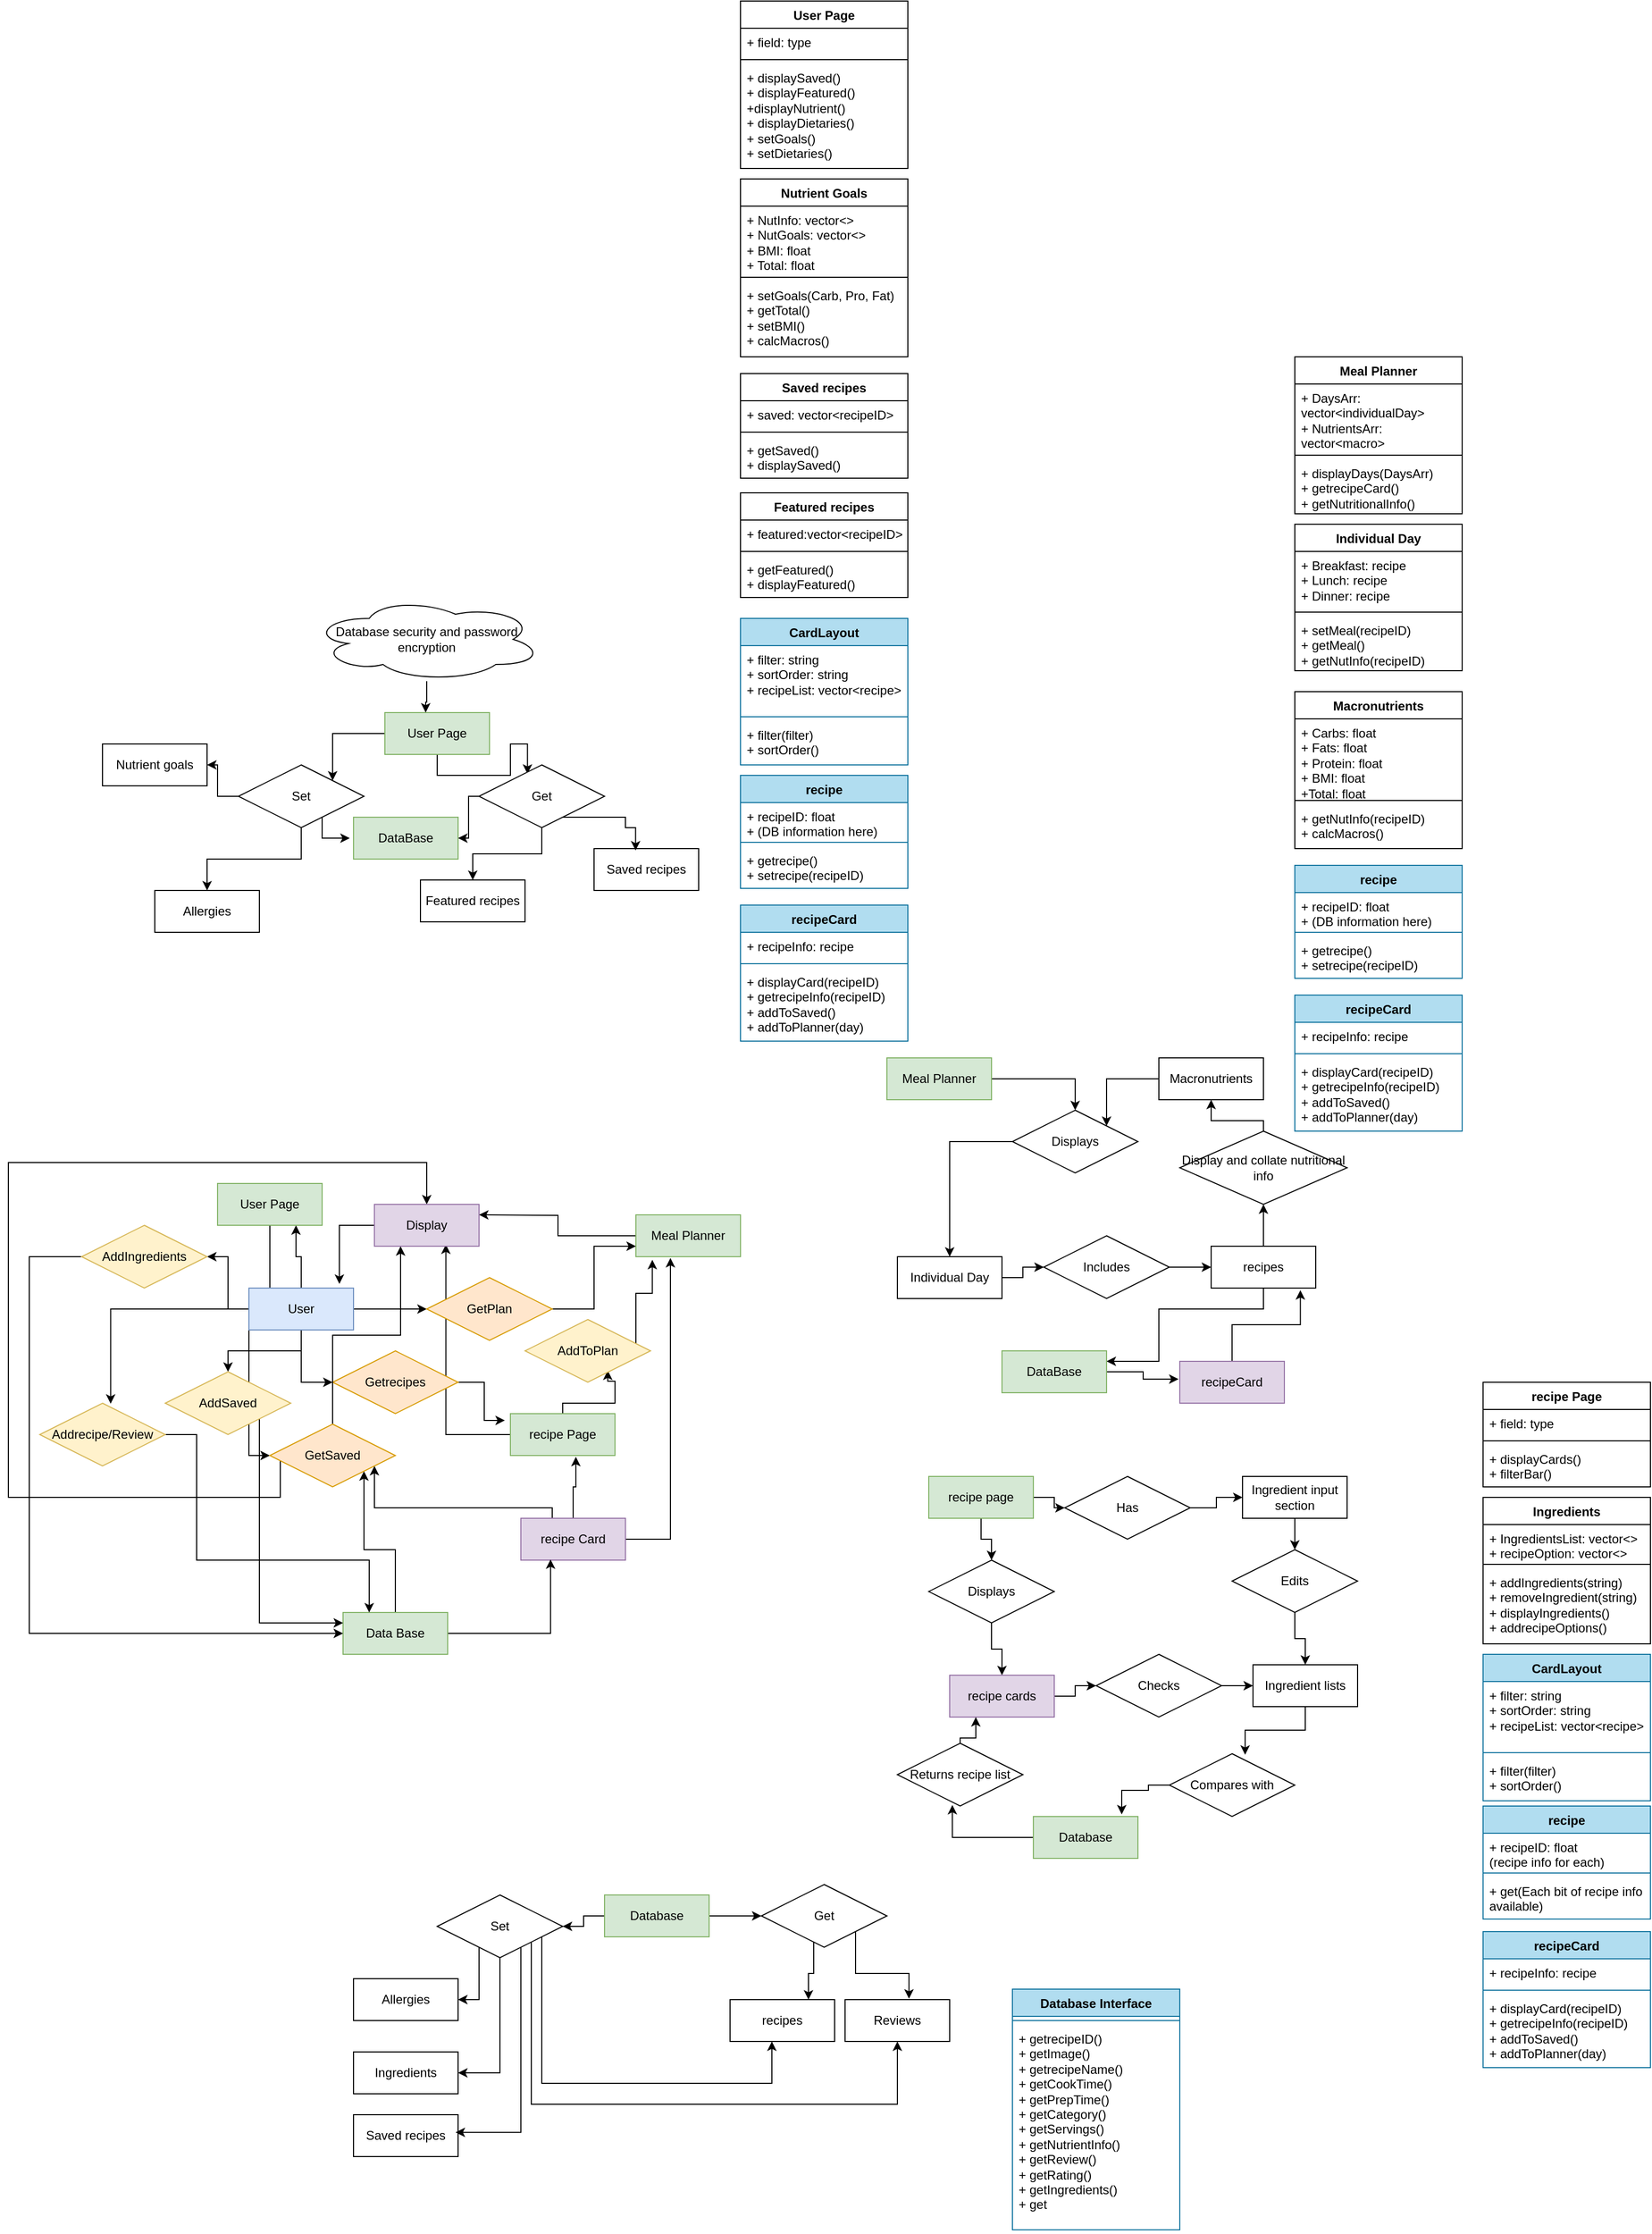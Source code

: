 <mxfile version="21.6.6" type="github">
  <diagram name="Page-1" id="8DjxlQJkDvcbKVszBEji">
    <mxGraphModel dx="2295" dy="2157" grid="1" gridSize="10" guides="1" tooltips="1" connect="1" arrows="1" fold="1" page="1" pageScale="1" pageWidth="827" pageHeight="1169" math="0" shadow="0">
      <root>
        <mxCell id="0" />
        <mxCell id="1" parent="0" />
        <mxCell id="qMRqwA9cGpBUXnVYAvmb-13" style="edgeStyle=orthogonalEdgeStyle;rounded=0;orthogonalLoop=1;jettySize=auto;html=1;entryX=0;entryY=0.5;entryDx=0;entryDy=0;" parent="1" source="qMRqwA9cGpBUXnVYAvmb-1" target="qMRqwA9cGpBUXnVYAvmb-11" edge="1">
          <mxGeometry relative="1" as="geometry" />
        </mxCell>
        <mxCell id="qMRqwA9cGpBUXnVYAvmb-19" style="edgeStyle=orthogonalEdgeStyle;rounded=0;orthogonalLoop=1;jettySize=auto;html=1;entryX=0;entryY=0.5;entryDx=0;entryDy=0;" parent="1" source="qMRqwA9cGpBUXnVYAvmb-1" target="qMRqwA9cGpBUXnVYAvmb-18" edge="1">
          <mxGeometry relative="1" as="geometry" />
        </mxCell>
        <mxCell id="qMRqwA9cGpBUXnVYAvmb-24" style="edgeStyle=orthogonalEdgeStyle;rounded=0;orthogonalLoop=1;jettySize=auto;html=1;entryX=0;entryY=0.5;entryDx=0;entryDy=0;" parent="1" source="qMRqwA9cGpBUXnVYAvmb-101" target="qMRqwA9cGpBUXnVYAvmb-23" edge="1">
          <mxGeometry relative="1" as="geometry" />
        </mxCell>
        <mxCell id="qMRqwA9cGpBUXnVYAvmb-37" style="edgeStyle=orthogonalEdgeStyle;rounded=0;orthogonalLoop=1;jettySize=auto;html=1;entryX=0.565;entryY=0.009;entryDx=0;entryDy=0;entryPerimeter=0;" parent="1" source="qMRqwA9cGpBUXnVYAvmb-1" target="qMRqwA9cGpBUXnVYAvmb-36" edge="1">
          <mxGeometry relative="1" as="geometry" />
        </mxCell>
        <mxCell id="qMRqwA9cGpBUXnVYAvmb-40" style="edgeStyle=orthogonalEdgeStyle;rounded=0;orthogonalLoop=1;jettySize=auto;html=1;" parent="1" source="qMRqwA9cGpBUXnVYAvmb-1" target="qMRqwA9cGpBUXnVYAvmb-39" edge="1">
          <mxGeometry relative="1" as="geometry" />
        </mxCell>
        <mxCell id="qMRqwA9cGpBUXnVYAvmb-51" style="edgeStyle=orthogonalEdgeStyle;rounded=0;orthogonalLoop=1;jettySize=auto;html=1;entryX=1;entryY=0.5;entryDx=0;entryDy=0;" parent="1" source="qMRqwA9cGpBUXnVYAvmb-1" target="qMRqwA9cGpBUXnVYAvmb-49" edge="1">
          <mxGeometry relative="1" as="geometry" />
        </mxCell>
        <mxCell id="qMRqwA9cGpBUXnVYAvmb-102" style="edgeStyle=orthogonalEdgeStyle;rounded=0;orthogonalLoop=1;jettySize=auto;html=1;entryX=0.75;entryY=1;entryDx=0;entryDy=0;" parent="1" source="qMRqwA9cGpBUXnVYAvmb-1" target="qMRqwA9cGpBUXnVYAvmb-101" edge="1">
          <mxGeometry relative="1" as="geometry" />
        </mxCell>
        <mxCell id="qMRqwA9cGpBUXnVYAvmb-1" value="User" style="whiteSpace=wrap;html=1;align=center;fillColor=#dae8fc;strokeColor=#6c8ebf;" parent="1" vertex="1">
          <mxGeometry x="90" y="90" width="100" height="40" as="geometry" />
        </mxCell>
        <mxCell id="qMRqwA9cGpBUXnVYAvmb-29" style="edgeStyle=orthogonalEdgeStyle;rounded=0;orthogonalLoop=1;jettySize=auto;html=1;" parent="1" source="qMRqwA9cGpBUXnVYAvmb-2" edge="1">
          <mxGeometry relative="1" as="geometry">
            <mxPoint x="310" y="20" as="targetPoint" />
          </mxGeometry>
        </mxCell>
        <mxCell id="qMRqwA9cGpBUXnVYAvmb-2" value="Meal Planner" style="whiteSpace=wrap;html=1;align=center;fillColor=#d5e8d4;strokeColor=#82b366;" parent="1" vertex="1">
          <mxGeometry x="460" y="20" width="100" height="40" as="geometry" />
        </mxCell>
        <mxCell id="qMRqwA9cGpBUXnVYAvmb-27" style="edgeStyle=orthogonalEdgeStyle;rounded=0;orthogonalLoop=1;jettySize=auto;html=1;entryX=0.659;entryY=0.813;entryDx=0;entryDy=0;entryPerimeter=0;" parent="1" source="qMRqwA9cGpBUXnVYAvmb-3" target="qMRqwA9cGpBUXnVYAvmb-26" edge="1">
          <mxGeometry relative="1" as="geometry">
            <Array as="points">
              <mxPoint x="390" y="200" />
              <mxPoint x="440" y="200" />
              <mxPoint x="440" y="179" />
              <mxPoint x="433" y="179" />
            </Array>
          </mxGeometry>
        </mxCell>
        <mxCell id="qMRqwA9cGpBUXnVYAvmb-35" style="edgeStyle=orthogonalEdgeStyle;rounded=0;orthogonalLoop=1;jettySize=auto;html=1;entryX=0.683;entryY=0.959;entryDx=0;entryDy=0;entryPerimeter=0;" parent="1" source="qMRqwA9cGpBUXnVYAvmb-3" target="qMRqwA9cGpBUXnVYAvmb-30" edge="1">
          <mxGeometry relative="1" as="geometry">
            <Array as="points">
              <mxPoint x="278" y="230" />
            </Array>
          </mxGeometry>
        </mxCell>
        <mxCell id="qMRqwA9cGpBUXnVYAvmb-3" value="recipe Page" style="whiteSpace=wrap;html=1;align=center;fillColor=#d5e8d4;strokeColor=#82b366;" parent="1" vertex="1">
          <mxGeometry x="340" y="210" width="100" height="40" as="geometry" />
        </mxCell>
        <mxCell id="qMRqwA9cGpBUXnVYAvmb-15" style="edgeStyle=orthogonalEdgeStyle;rounded=0;orthogonalLoop=1;jettySize=auto;html=1;entryX=0.33;entryY=1.032;entryDx=0;entryDy=0;entryPerimeter=0;" parent="1" source="qMRqwA9cGpBUXnVYAvmb-4" target="qMRqwA9cGpBUXnVYAvmb-2" edge="1">
          <mxGeometry relative="1" as="geometry" />
        </mxCell>
        <mxCell id="qMRqwA9cGpBUXnVYAvmb-22" style="edgeStyle=orthogonalEdgeStyle;rounded=0;orthogonalLoop=1;jettySize=auto;html=1;entryX=0.626;entryY=1.032;entryDx=0;entryDy=0;entryPerimeter=0;" parent="1" source="qMRqwA9cGpBUXnVYAvmb-4" target="qMRqwA9cGpBUXnVYAvmb-3" edge="1">
          <mxGeometry relative="1" as="geometry" />
        </mxCell>
        <mxCell id="qMRqwA9cGpBUXnVYAvmb-25" style="edgeStyle=orthogonalEdgeStyle;rounded=0;orthogonalLoop=1;jettySize=auto;html=1;" parent="1" source="qMRqwA9cGpBUXnVYAvmb-4" target="qMRqwA9cGpBUXnVYAvmb-23" edge="1">
          <mxGeometry relative="1" as="geometry">
            <Array as="points">
              <mxPoint x="380" y="300" />
              <mxPoint x="210" y="300" />
            </Array>
          </mxGeometry>
        </mxCell>
        <mxCell id="qMRqwA9cGpBUXnVYAvmb-4" value="recipe Card" style="whiteSpace=wrap;html=1;align=center;fillColor=#e1d5e7;strokeColor=#9673a6;" parent="1" vertex="1">
          <mxGeometry x="350" y="310" width="100" height="40" as="geometry" />
        </mxCell>
        <mxCell id="qMRqwA9cGpBUXnVYAvmb-43" style="edgeStyle=orthogonalEdgeStyle;rounded=0;orthogonalLoop=1;jettySize=auto;html=1;entryX=1;entryY=1;entryDx=0;entryDy=0;" parent="1" source="qMRqwA9cGpBUXnVYAvmb-6" target="qMRqwA9cGpBUXnVYAvmb-23" edge="1">
          <mxGeometry relative="1" as="geometry" />
        </mxCell>
        <mxCell id="qMRqwA9cGpBUXnVYAvmb-131" style="edgeStyle=orthogonalEdgeStyle;rounded=0;orthogonalLoop=1;jettySize=auto;html=1;entryX=0.284;entryY=0.983;entryDx=0;entryDy=0;entryPerimeter=0;" parent="1" source="qMRqwA9cGpBUXnVYAvmb-6" target="qMRqwA9cGpBUXnVYAvmb-4" edge="1">
          <mxGeometry relative="1" as="geometry" />
        </mxCell>
        <mxCell id="qMRqwA9cGpBUXnVYAvmb-6" value="Data Base" style="whiteSpace=wrap;html=1;align=center;fillColor=#d5e8d4;strokeColor=#82b366;" parent="1" vertex="1">
          <mxGeometry x="180" y="400" width="100" height="40" as="geometry" />
        </mxCell>
        <mxCell id="qMRqwA9cGpBUXnVYAvmb-33" style="edgeStyle=orthogonalEdgeStyle;rounded=0;orthogonalLoop=1;jettySize=auto;html=1;entryX=0;entryY=0.75;entryDx=0;entryDy=0;" parent="1" source="qMRqwA9cGpBUXnVYAvmb-11" target="qMRqwA9cGpBUXnVYAvmb-2" edge="1">
          <mxGeometry relative="1" as="geometry" />
        </mxCell>
        <mxCell id="qMRqwA9cGpBUXnVYAvmb-11" value="GetPlan" style="shape=rhombus;perimeter=rhombusPerimeter;whiteSpace=wrap;html=1;align=center;fillColor=#ffe6cc;strokeColor=#d79b00;" parent="1" vertex="1">
          <mxGeometry x="260" y="80" width="120" height="60" as="geometry" />
        </mxCell>
        <mxCell id="qMRqwA9cGpBUXnVYAvmb-20" style="edgeStyle=orthogonalEdgeStyle;rounded=0;orthogonalLoop=1;jettySize=auto;html=1;entryX=-0.053;entryY=0.162;entryDx=0;entryDy=0;entryPerimeter=0;" parent="1" source="qMRqwA9cGpBUXnVYAvmb-18" target="qMRqwA9cGpBUXnVYAvmb-3" edge="1">
          <mxGeometry relative="1" as="geometry">
            <Array as="points">
              <mxPoint x="315" y="180" />
              <mxPoint x="315" y="216" />
            </Array>
          </mxGeometry>
        </mxCell>
        <mxCell id="qMRqwA9cGpBUXnVYAvmb-18" value="Getrecipes" style="shape=rhombus;perimeter=rhombusPerimeter;whiteSpace=wrap;html=1;align=center;fillColor=#ffe6cc;strokeColor=#d79b00;" parent="1" vertex="1">
          <mxGeometry x="170" y="150" width="120" height="60" as="geometry" />
        </mxCell>
        <mxCell id="qMRqwA9cGpBUXnVYAvmb-32" style="edgeStyle=orthogonalEdgeStyle;rounded=0;orthogonalLoop=1;jettySize=auto;html=1;entryX=0.5;entryY=0;entryDx=0;entryDy=0;" parent="1" source="qMRqwA9cGpBUXnVYAvmb-23" target="qMRqwA9cGpBUXnVYAvmb-30" edge="1">
          <mxGeometry relative="1" as="geometry">
            <Array as="points">
              <mxPoint x="120" y="290" />
              <mxPoint x="-140" y="290" />
              <mxPoint x="-140" y="-30" />
              <mxPoint x="260" y="-30" />
            </Array>
          </mxGeometry>
        </mxCell>
        <mxCell id="qMRqwA9cGpBUXnVYAvmb-103" style="edgeStyle=orthogonalEdgeStyle;rounded=0;orthogonalLoop=1;jettySize=auto;html=1;entryX=0.25;entryY=1;entryDx=0;entryDy=0;" parent="1" source="qMRqwA9cGpBUXnVYAvmb-23" target="qMRqwA9cGpBUXnVYAvmb-30" edge="1">
          <mxGeometry relative="1" as="geometry" />
        </mxCell>
        <mxCell id="qMRqwA9cGpBUXnVYAvmb-23" value="GetSaved" style="shape=rhombus;perimeter=rhombusPerimeter;whiteSpace=wrap;html=1;align=center;fillColor=#ffe6cc;strokeColor=#d79b00;" parent="1" vertex="1">
          <mxGeometry x="110" y="220" width="120" height="60" as="geometry" />
        </mxCell>
        <mxCell id="qMRqwA9cGpBUXnVYAvmb-28" style="edgeStyle=orthogonalEdgeStyle;rounded=0;orthogonalLoop=1;jettySize=auto;html=1;entryX=0.157;entryY=1.075;entryDx=0;entryDy=0;entryPerimeter=0;" parent="1" source="qMRqwA9cGpBUXnVYAvmb-26" target="qMRqwA9cGpBUXnVYAvmb-2" edge="1">
          <mxGeometry relative="1" as="geometry">
            <Array as="points">
              <mxPoint x="460" y="95" />
              <mxPoint x="476" y="95" />
            </Array>
          </mxGeometry>
        </mxCell>
        <mxCell id="qMRqwA9cGpBUXnVYAvmb-26" value="AddToPlan" style="shape=rhombus;perimeter=rhombusPerimeter;whiteSpace=wrap;html=1;align=center;fillColor=#fff2cc;strokeColor=#d6b656;" parent="1" vertex="1">
          <mxGeometry x="354" y="120" width="120" height="60" as="geometry" />
        </mxCell>
        <mxCell id="qMRqwA9cGpBUXnVYAvmb-31" style="edgeStyle=orthogonalEdgeStyle;rounded=0;orthogonalLoop=1;jettySize=auto;html=1;entryX=0.865;entryY=-0.099;entryDx=0;entryDy=0;entryPerimeter=0;" parent="1" source="qMRqwA9cGpBUXnVYAvmb-30" target="qMRqwA9cGpBUXnVYAvmb-1" edge="1">
          <mxGeometry relative="1" as="geometry" />
        </mxCell>
        <mxCell id="qMRqwA9cGpBUXnVYAvmb-30" value="Display" style="whiteSpace=wrap;html=1;align=center;fillColor=#e1d5e7;strokeColor=#9673a6;" parent="1" vertex="1">
          <mxGeometry x="210" y="10" width="100" height="40" as="geometry" />
        </mxCell>
        <mxCell id="qMRqwA9cGpBUXnVYAvmb-38" style="edgeStyle=orthogonalEdgeStyle;rounded=0;orthogonalLoop=1;jettySize=auto;html=1;entryX=0.25;entryY=0;entryDx=0;entryDy=0;" parent="1" source="qMRqwA9cGpBUXnVYAvmb-36" target="qMRqwA9cGpBUXnVYAvmb-6" edge="1">
          <mxGeometry relative="1" as="geometry">
            <Array as="points">
              <mxPoint x="40" y="350" />
              <mxPoint x="205" y="350" />
            </Array>
          </mxGeometry>
        </mxCell>
        <mxCell id="qMRqwA9cGpBUXnVYAvmb-36" value="Addrecipe/Review" style="shape=rhombus;perimeter=rhombusPerimeter;whiteSpace=wrap;html=1;align=center;fillColor=#fff2cc;strokeColor=#d6b656;" parent="1" vertex="1">
          <mxGeometry x="-110" y="200" width="120" height="60" as="geometry" />
        </mxCell>
        <mxCell id="qMRqwA9cGpBUXnVYAvmb-41" style="edgeStyle=orthogonalEdgeStyle;rounded=0;orthogonalLoop=1;jettySize=auto;html=1;entryX=0;entryY=0.25;entryDx=0;entryDy=0;" parent="1" source="qMRqwA9cGpBUXnVYAvmb-39" target="qMRqwA9cGpBUXnVYAvmb-6" edge="1">
          <mxGeometry relative="1" as="geometry">
            <Array as="points">
              <mxPoint x="100" y="410" />
            </Array>
          </mxGeometry>
        </mxCell>
        <mxCell id="qMRqwA9cGpBUXnVYAvmb-39" value="AddSaved" style="shape=rhombus;perimeter=rhombusPerimeter;whiteSpace=wrap;html=1;align=center;fillColor=#fff2cc;strokeColor=#d6b656;" parent="1" vertex="1">
          <mxGeometry x="10" y="170" width="120" height="60" as="geometry" />
        </mxCell>
        <mxCell id="qMRqwA9cGpBUXnVYAvmb-52" style="edgeStyle=orthogonalEdgeStyle;rounded=0;orthogonalLoop=1;jettySize=auto;html=1;entryX=0;entryY=0.5;entryDx=0;entryDy=0;" parent="1" source="qMRqwA9cGpBUXnVYAvmb-49" target="qMRqwA9cGpBUXnVYAvmb-6" edge="1">
          <mxGeometry relative="1" as="geometry">
            <Array as="points">
              <mxPoint x="-120" y="60" />
              <mxPoint x="-120" y="420" />
            </Array>
          </mxGeometry>
        </mxCell>
        <mxCell id="qMRqwA9cGpBUXnVYAvmb-49" value="AddIngredients" style="shape=rhombus;perimeter=rhombusPerimeter;whiteSpace=wrap;html=1;align=center;fillColor=#fff2cc;strokeColor=#d6b656;" parent="1" vertex="1">
          <mxGeometry x="-70" y="30" width="120" height="60" as="geometry" />
        </mxCell>
        <mxCell id="qMRqwA9cGpBUXnVYAvmb-59" style="edgeStyle=orthogonalEdgeStyle;rounded=0;orthogonalLoop=1;jettySize=auto;html=1;entryX=0.5;entryY=0;entryDx=0;entryDy=0;" parent="1" source="qMRqwA9cGpBUXnVYAvmb-53" target="qMRqwA9cGpBUXnVYAvmb-56" edge="1">
          <mxGeometry relative="1" as="geometry" />
        </mxCell>
        <mxCell id="qMRqwA9cGpBUXnVYAvmb-53" value="Meal Planner" style="whiteSpace=wrap;html=1;align=center;fillColor=#d5e8d4;strokeColor=#82b366;" parent="1" vertex="1">
          <mxGeometry x="700" y="-130" width="100" height="40" as="geometry" />
        </mxCell>
        <mxCell id="qMRqwA9cGpBUXnVYAvmb-62" style="edgeStyle=orthogonalEdgeStyle;rounded=0;orthogonalLoop=1;jettySize=auto;html=1;entryX=0;entryY=0.5;entryDx=0;entryDy=0;" parent="1" source="qMRqwA9cGpBUXnVYAvmb-54" target="qMRqwA9cGpBUXnVYAvmb-61" edge="1">
          <mxGeometry relative="1" as="geometry" />
        </mxCell>
        <mxCell id="qMRqwA9cGpBUXnVYAvmb-54" value="Individual Day" style="whiteSpace=wrap;html=1;align=center;" parent="1" vertex="1">
          <mxGeometry x="710" y="60" width="100" height="40" as="geometry" />
        </mxCell>
        <mxCell id="qMRqwA9cGpBUXnVYAvmb-66" style="edgeStyle=orthogonalEdgeStyle;rounded=0;orthogonalLoop=1;jettySize=auto;html=1;entryX=0.5;entryY=1;entryDx=0;entryDy=0;" parent="1" source="qMRqwA9cGpBUXnVYAvmb-55" target="qMRqwA9cGpBUXnVYAvmb-65" edge="1">
          <mxGeometry relative="1" as="geometry" />
        </mxCell>
        <mxCell id="qMRqwA9cGpBUXnVYAvmb-138" style="edgeStyle=orthogonalEdgeStyle;rounded=0;orthogonalLoop=1;jettySize=auto;html=1;entryX=1;entryY=0.25;entryDx=0;entryDy=0;" parent="1" source="qMRqwA9cGpBUXnVYAvmb-55" target="qMRqwA9cGpBUXnVYAvmb-135" edge="1">
          <mxGeometry relative="1" as="geometry">
            <Array as="points">
              <mxPoint x="1060" y="110" />
              <mxPoint x="960" y="110" />
              <mxPoint x="960" y="160" />
            </Array>
          </mxGeometry>
        </mxCell>
        <mxCell id="qMRqwA9cGpBUXnVYAvmb-55" value="recipes" style="whiteSpace=wrap;html=1;align=center;" parent="1" vertex="1">
          <mxGeometry x="1010" y="50" width="100" height="40" as="geometry" />
        </mxCell>
        <mxCell id="qMRqwA9cGpBUXnVYAvmb-60" style="edgeStyle=orthogonalEdgeStyle;rounded=0;orthogonalLoop=1;jettySize=auto;html=1;" parent="1" source="qMRqwA9cGpBUXnVYAvmb-56" target="qMRqwA9cGpBUXnVYAvmb-54" edge="1">
          <mxGeometry relative="1" as="geometry" />
        </mxCell>
        <mxCell id="qMRqwA9cGpBUXnVYAvmb-56" value="Displays" style="shape=rhombus;perimeter=rhombusPerimeter;whiteSpace=wrap;html=1;align=center;" parent="1" vertex="1">
          <mxGeometry x="820" y="-80" width="120" height="60" as="geometry" />
        </mxCell>
        <mxCell id="qMRqwA9cGpBUXnVYAvmb-63" style="edgeStyle=orthogonalEdgeStyle;rounded=0;orthogonalLoop=1;jettySize=auto;html=1;" parent="1" source="qMRqwA9cGpBUXnVYAvmb-61" target="qMRqwA9cGpBUXnVYAvmb-55" edge="1">
          <mxGeometry relative="1" as="geometry" />
        </mxCell>
        <mxCell id="qMRqwA9cGpBUXnVYAvmb-61" value="Includes" style="shape=rhombus;perimeter=rhombusPerimeter;whiteSpace=wrap;html=1;align=center;" parent="1" vertex="1">
          <mxGeometry x="850" y="40" width="120" height="60" as="geometry" />
        </mxCell>
        <mxCell id="qMRqwA9cGpBUXnVYAvmb-68" style="edgeStyle=orthogonalEdgeStyle;rounded=0;orthogonalLoop=1;jettySize=auto;html=1;entryX=1;entryY=0;entryDx=0;entryDy=0;" parent="1" source="qMRqwA9cGpBUXnVYAvmb-64" target="qMRqwA9cGpBUXnVYAvmb-56" edge="1">
          <mxGeometry relative="1" as="geometry" />
        </mxCell>
        <mxCell id="qMRqwA9cGpBUXnVYAvmb-64" value="Macronutrients" style="whiteSpace=wrap;html=1;align=center;" parent="1" vertex="1">
          <mxGeometry x="960" y="-130" width="100" height="40" as="geometry" />
        </mxCell>
        <mxCell id="qMRqwA9cGpBUXnVYAvmb-67" style="edgeStyle=orthogonalEdgeStyle;rounded=0;orthogonalLoop=1;jettySize=auto;html=1;" parent="1" source="qMRqwA9cGpBUXnVYAvmb-65" target="qMRqwA9cGpBUXnVYAvmb-64" edge="1">
          <mxGeometry relative="1" as="geometry">
            <Array as="points">
              <mxPoint x="1060" y="-70" />
              <mxPoint x="1010" y="-70" />
            </Array>
          </mxGeometry>
        </mxCell>
        <mxCell id="qMRqwA9cGpBUXnVYAvmb-65" value="Display and collate nutritional info" style="shape=rhombus;perimeter=rhombusPerimeter;whiteSpace=wrap;html=1;align=center;" parent="1" vertex="1">
          <mxGeometry x="980" y="-60" width="160" height="70" as="geometry" />
        </mxCell>
        <mxCell id="qMRqwA9cGpBUXnVYAvmb-74" style="edgeStyle=orthogonalEdgeStyle;rounded=0;orthogonalLoop=1;jettySize=auto;html=1;entryX=0.5;entryY=0;entryDx=0;entryDy=0;" parent="1" source="qMRqwA9cGpBUXnVYAvmb-69" target="qMRqwA9cGpBUXnVYAvmb-70" edge="1">
          <mxGeometry relative="1" as="geometry" />
        </mxCell>
        <mxCell id="qMRqwA9cGpBUXnVYAvmb-81" style="edgeStyle=orthogonalEdgeStyle;rounded=0;orthogonalLoop=1;jettySize=auto;html=1;entryX=0;entryY=0.5;entryDx=0;entryDy=0;" parent="1" source="qMRqwA9cGpBUXnVYAvmb-69" target="qMRqwA9cGpBUXnVYAvmb-80" edge="1">
          <mxGeometry relative="1" as="geometry" />
        </mxCell>
        <mxCell id="qMRqwA9cGpBUXnVYAvmb-69" value="recipe page" style="whiteSpace=wrap;html=1;align=center;fillColor=#d5e8d4;strokeColor=#82b366;" parent="1" vertex="1">
          <mxGeometry x="740" y="270" width="100" height="40" as="geometry" />
        </mxCell>
        <mxCell id="qMRqwA9cGpBUXnVYAvmb-75" style="edgeStyle=orthogonalEdgeStyle;rounded=0;orthogonalLoop=1;jettySize=auto;html=1;entryX=0.5;entryY=0;entryDx=0;entryDy=0;" parent="1" source="qMRqwA9cGpBUXnVYAvmb-70" target="qMRqwA9cGpBUXnVYAvmb-71" edge="1">
          <mxGeometry relative="1" as="geometry" />
        </mxCell>
        <mxCell id="qMRqwA9cGpBUXnVYAvmb-70" value="Displays" style="shape=rhombus;perimeter=rhombusPerimeter;whiteSpace=wrap;html=1;align=center;" parent="1" vertex="1">
          <mxGeometry x="740" y="350" width="120" height="60" as="geometry" />
        </mxCell>
        <mxCell id="qMRqwA9cGpBUXnVYAvmb-77" style="edgeStyle=orthogonalEdgeStyle;rounded=0;orthogonalLoop=1;jettySize=auto;html=1;entryX=0;entryY=0.5;entryDx=0;entryDy=0;" parent="1" source="qMRqwA9cGpBUXnVYAvmb-71" target="qMRqwA9cGpBUXnVYAvmb-76" edge="1">
          <mxGeometry relative="1" as="geometry" />
        </mxCell>
        <mxCell id="qMRqwA9cGpBUXnVYAvmb-71" value="recipe cards" style="whiteSpace=wrap;html=1;align=center;fillColor=#e1d5e7;strokeColor=#9673a6;" parent="1" vertex="1">
          <mxGeometry x="760" y="460" width="100" height="40" as="geometry" />
        </mxCell>
        <mxCell id="qMRqwA9cGpBUXnVYAvmb-88" style="edgeStyle=orthogonalEdgeStyle;rounded=0;orthogonalLoop=1;jettySize=auto;html=1;entryX=0.604;entryY=0.017;entryDx=0;entryDy=0;entryPerimeter=0;" parent="1" source="qMRqwA9cGpBUXnVYAvmb-72" target="qMRqwA9cGpBUXnVYAvmb-87" edge="1">
          <mxGeometry relative="1" as="geometry" />
        </mxCell>
        <mxCell id="qMRqwA9cGpBUXnVYAvmb-72" value="Ingredient lists" style="whiteSpace=wrap;html=1;align=center;" parent="1" vertex="1">
          <mxGeometry x="1050" y="450" width="100" height="40" as="geometry" />
        </mxCell>
        <mxCell id="qMRqwA9cGpBUXnVYAvmb-78" style="edgeStyle=orthogonalEdgeStyle;rounded=0;orthogonalLoop=1;jettySize=auto;html=1;entryX=0;entryY=0.5;entryDx=0;entryDy=0;" parent="1" source="qMRqwA9cGpBUXnVYAvmb-76" target="qMRqwA9cGpBUXnVYAvmb-72" edge="1">
          <mxGeometry relative="1" as="geometry" />
        </mxCell>
        <mxCell id="qMRqwA9cGpBUXnVYAvmb-76" value="Checks" style="shape=rhombus;perimeter=rhombusPerimeter;whiteSpace=wrap;html=1;align=center;" parent="1" vertex="1">
          <mxGeometry x="900" y="440" width="120" height="60" as="geometry" />
        </mxCell>
        <mxCell id="qMRqwA9cGpBUXnVYAvmb-84" style="edgeStyle=orthogonalEdgeStyle;rounded=0;orthogonalLoop=1;jettySize=auto;html=1;entryX=0.5;entryY=0;entryDx=0;entryDy=0;" parent="1" source="qMRqwA9cGpBUXnVYAvmb-79" target="qMRqwA9cGpBUXnVYAvmb-83" edge="1">
          <mxGeometry relative="1" as="geometry" />
        </mxCell>
        <mxCell id="qMRqwA9cGpBUXnVYAvmb-79" value="Ingredient input section" style="whiteSpace=wrap;html=1;align=center;" parent="1" vertex="1">
          <mxGeometry x="1040" y="270" width="100" height="40" as="geometry" />
        </mxCell>
        <mxCell id="qMRqwA9cGpBUXnVYAvmb-82" style="edgeStyle=orthogonalEdgeStyle;rounded=0;orthogonalLoop=1;jettySize=auto;html=1;" parent="1" source="qMRqwA9cGpBUXnVYAvmb-80" target="qMRqwA9cGpBUXnVYAvmb-79" edge="1">
          <mxGeometry relative="1" as="geometry" />
        </mxCell>
        <mxCell id="qMRqwA9cGpBUXnVYAvmb-80" value="Has" style="shape=rhombus;perimeter=rhombusPerimeter;whiteSpace=wrap;html=1;align=center;" parent="1" vertex="1">
          <mxGeometry x="870" y="270" width="120" height="60" as="geometry" />
        </mxCell>
        <mxCell id="qMRqwA9cGpBUXnVYAvmb-85" style="edgeStyle=orthogonalEdgeStyle;rounded=0;orthogonalLoop=1;jettySize=auto;html=1;" parent="1" source="qMRqwA9cGpBUXnVYAvmb-83" target="qMRqwA9cGpBUXnVYAvmb-72" edge="1">
          <mxGeometry relative="1" as="geometry" />
        </mxCell>
        <mxCell id="qMRqwA9cGpBUXnVYAvmb-83" value="Edits" style="shape=rhombus;perimeter=rhombusPerimeter;whiteSpace=wrap;html=1;align=center;" parent="1" vertex="1">
          <mxGeometry x="1030" y="340" width="120" height="60" as="geometry" />
        </mxCell>
        <mxCell id="qMRqwA9cGpBUXnVYAvmb-93" style="edgeStyle=orthogonalEdgeStyle;rounded=0;orthogonalLoop=1;jettySize=auto;html=1;entryX=0.438;entryY=0.983;entryDx=0;entryDy=0;entryPerimeter=0;" parent="1" source="qMRqwA9cGpBUXnVYAvmb-86" target="qMRqwA9cGpBUXnVYAvmb-92" edge="1">
          <mxGeometry relative="1" as="geometry" />
        </mxCell>
        <mxCell id="qMRqwA9cGpBUXnVYAvmb-86" value="Database" style="whiteSpace=wrap;html=1;align=center;fillColor=#d5e8d4;strokeColor=#82b366;" parent="1" vertex="1">
          <mxGeometry x="840" y="595" width="100" height="40" as="geometry" />
        </mxCell>
        <mxCell id="qMRqwA9cGpBUXnVYAvmb-89" style="edgeStyle=orthogonalEdgeStyle;rounded=0;orthogonalLoop=1;jettySize=auto;html=1;entryX=0.845;entryY=-0.05;entryDx=0;entryDy=0;entryPerimeter=0;" parent="1" source="qMRqwA9cGpBUXnVYAvmb-87" target="qMRqwA9cGpBUXnVYAvmb-86" edge="1">
          <mxGeometry relative="1" as="geometry">
            <Array as="points">
              <mxPoint x="950" y="565" />
              <mxPoint x="950" y="570" />
              <mxPoint x="925" y="570" />
            </Array>
          </mxGeometry>
        </mxCell>
        <mxCell id="qMRqwA9cGpBUXnVYAvmb-87" value="Compares with" style="shape=rhombus;perimeter=rhombusPerimeter;whiteSpace=wrap;html=1;align=center;" parent="1" vertex="1">
          <mxGeometry x="970" y="535" width="120" height="60" as="geometry" />
        </mxCell>
        <mxCell id="qMRqwA9cGpBUXnVYAvmb-94" style="edgeStyle=orthogonalEdgeStyle;rounded=0;orthogonalLoop=1;jettySize=auto;html=1;entryX=0.25;entryY=1;entryDx=0;entryDy=0;" parent="1" source="qMRqwA9cGpBUXnVYAvmb-92" target="qMRqwA9cGpBUXnVYAvmb-71" edge="1">
          <mxGeometry relative="1" as="geometry">
            <Array as="points">
              <mxPoint x="770" y="520" />
              <mxPoint x="785" y="520" />
            </Array>
          </mxGeometry>
        </mxCell>
        <mxCell id="qMRqwA9cGpBUXnVYAvmb-92" value="Returns recipe list" style="shape=rhombus;perimeter=rhombusPerimeter;whiteSpace=wrap;html=1;align=center;" parent="1" vertex="1">
          <mxGeometry x="710" y="525" width="120" height="60" as="geometry" />
        </mxCell>
        <mxCell id="qMRqwA9cGpBUXnVYAvmb-106" style="edgeStyle=orthogonalEdgeStyle;rounded=0;orthogonalLoop=1;jettySize=auto;html=1;entryX=0;entryY=0.5;entryDx=0;entryDy=0;" parent="1" source="qMRqwA9cGpBUXnVYAvmb-95" target="qMRqwA9cGpBUXnVYAvmb-105" edge="1">
          <mxGeometry relative="1" as="geometry" />
        </mxCell>
        <mxCell id="qMRqwA9cGpBUXnVYAvmb-110" style="edgeStyle=orthogonalEdgeStyle;rounded=0;orthogonalLoop=1;jettySize=auto;html=1;entryX=1;entryY=0.5;entryDx=0;entryDy=0;" parent="1" source="qMRqwA9cGpBUXnVYAvmb-95" target="qMRqwA9cGpBUXnVYAvmb-109" edge="1">
          <mxGeometry relative="1" as="geometry" />
        </mxCell>
        <mxCell id="qMRqwA9cGpBUXnVYAvmb-95" value="Database" style="whiteSpace=wrap;html=1;align=center;fillColor=#d5e8d4;strokeColor=#82b366;" parent="1" vertex="1">
          <mxGeometry x="430" y="670" width="100" height="40" as="geometry" />
        </mxCell>
        <mxCell id="qMRqwA9cGpBUXnVYAvmb-96" value="Ingredients" style="whiteSpace=wrap;html=1;align=center;" parent="1" vertex="1">
          <mxGeometry x="190" y="820" width="100" height="40" as="geometry" />
        </mxCell>
        <mxCell id="qMRqwA9cGpBUXnVYAvmb-97" value="recipes" style="whiteSpace=wrap;html=1;align=center;" parent="1" vertex="1">
          <mxGeometry x="550" y="770" width="100" height="40" as="geometry" />
        </mxCell>
        <mxCell id="qMRqwA9cGpBUXnVYAvmb-98" value="Reviews" style="whiteSpace=wrap;html=1;align=center;" parent="1" vertex="1">
          <mxGeometry x="660" y="770" width="100" height="40" as="geometry" />
        </mxCell>
        <mxCell id="qMRqwA9cGpBUXnVYAvmb-99" value="Saved recipes" style="whiteSpace=wrap;html=1;align=center;" parent="1" vertex="1">
          <mxGeometry x="190" y="880" width="100" height="40" as="geometry" />
        </mxCell>
        <mxCell id="qMRqwA9cGpBUXnVYAvmb-100" value="Allergies" style="whiteSpace=wrap;html=1;align=center;" parent="1" vertex="1">
          <mxGeometry x="190" y="750" width="100" height="40" as="geometry" />
        </mxCell>
        <mxCell id="qMRqwA9cGpBUXnVYAvmb-101" value="User Page" style="whiteSpace=wrap;html=1;align=center;fillColor=#d5e8d4;strokeColor=#82b366;" parent="1" vertex="1">
          <mxGeometry x="60" y="-10" width="100" height="40" as="geometry" />
        </mxCell>
        <mxCell id="qMRqwA9cGpBUXnVYAvmb-107" style="edgeStyle=orthogonalEdgeStyle;rounded=0;orthogonalLoop=1;jettySize=auto;html=1;entryX=0.75;entryY=0;entryDx=0;entryDy=0;" parent="1" source="qMRqwA9cGpBUXnVYAvmb-105" target="qMRqwA9cGpBUXnVYAvmb-97" edge="1">
          <mxGeometry relative="1" as="geometry">
            <Array as="points">
              <mxPoint x="630" y="745" />
              <mxPoint x="625" y="745" />
            </Array>
          </mxGeometry>
        </mxCell>
        <mxCell id="qMRqwA9cGpBUXnVYAvmb-108" style="edgeStyle=orthogonalEdgeStyle;rounded=0;orthogonalLoop=1;jettySize=auto;html=1;entryX=0.611;entryY=-0.022;entryDx=0;entryDy=0;entryPerimeter=0;" parent="1" source="qMRqwA9cGpBUXnVYAvmb-105" target="qMRqwA9cGpBUXnVYAvmb-98" edge="1">
          <mxGeometry relative="1" as="geometry">
            <Array as="points">
              <mxPoint x="670" y="745" />
              <mxPoint x="721" y="745" />
            </Array>
          </mxGeometry>
        </mxCell>
        <mxCell id="qMRqwA9cGpBUXnVYAvmb-105" value="Get" style="shape=rhombus;perimeter=rhombusPerimeter;whiteSpace=wrap;html=1;align=center;" parent="1" vertex="1">
          <mxGeometry x="580" y="660" width="120" height="60" as="geometry" />
        </mxCell>
        <mxCell id="qMRqwA9cGpBUXnVYAvmb-111" style="edgeStyle=orthogonalEdgeStyle;rounded=0;orthogonalLoop=1;jettySize=auto;html=1;entryX=0.976;entryY=0.422;entryDx=0;entryDy=0;entryPerimeter=0;" parent="1" source="qMRqwA9cGpBUXnVYAvmb-109" target="qMRqwA9cGpBUXnVYAvmb-99" edge="1">
          <mxGeometry relative="1" as="geometry">
            <Array as="points">
              <mxPoint x="350" y="897" />
            </Array>
          </mxGeometry>
        </mxCell>
        <mxCell id="qMRqwA9cGpBUXnVYAvmb-112" style="edgeStyle=orthogonalEdgeStyle;rounded=0;orthogonalLoop=1;jettySize=auto;html=1;entryX=1;entryY=0.5;entryDx=0;entryDy=0;" parent="1" source="qMRqwA9cGpBUXnVYAvmb-109" target="qMRqwA9cGpBUXnVYAvmb-96" edge="1">
          <mxGeometry relative="1" as="geometry" />
        </mxCell>
        <mxCell id="qMRqwA9cGpBUXnVYAvmb-113" style="edgeStyle=orthogonalEdgeStyle;rounded=0;orthogonalLoop=1;jettySize=auto;html=1;entryX=1;entryY=0.5;entryDx=0;entryDy=0;" parent="1" source="qMRqwA9cGpBUXnVYAvmb-109" target="qMRqwA9cGpBUXnVYAvmb-100" edge="1">
          <mxGeometry relative="1" as="geometry">
            <mxPoint x="300" y="770" as="targetPoint" />
            <Array as="points">
              <mxPoint x="310" y="770" />
            </Array>
          </mxGeometry>
        </mxCell>
        <mxCell id="qMRqwA9cGpBUXnVYAvmb-114" style="edgeStyle=orthogonalEdgeStyle;rounded=0;orthogonalLoop=1;jettySize=auto;html=1;" parent="1" source="qMRqwA9cGpBUXnVYAvmb-109" edge="1">
          <mxGeometry relative="1" as="geometry">
            <mxPoint x="590" y="810" as="targetPoint" />
            <Array as="points">
              <mxPoint x="370" y="850" />
              <mxPoint x="590" y="850" />
            </Array>
          </mxGeometry>
        </mxCell>
        <mxCell id="qMRqwA9cGpBUXnVYAvmb-115" style="edgeStyle=orthogonalEdgeStyle;rounded=0;orthogonalLoop=1;jettySize=auto;html=1;entryX=0.5;entryY=1;entryDx=0;entryDy=0;" parent="1" source="qMRqwA9cGpBUXnVYAvmb-109" target="qMRqwA9cGpBUXnVYAvmb-98" edge="1">
          <mxGeometry relative="1" as="geometry">
            <Array as="points">
              <mxPoint x="360" y="870" />
              <mxPoint x="710" y="870" />
            </Array>
          </mxGeometry>
        </mxCell>
        <mxCell id="qMRqwA9cGpBUXnVYAvmb-109" value="Set" style="shape=rhombus;perimeter=rhombusPerimeter;whiteSpace=wrap;html=1;align=center;" parent="1" vertex="1">
          <mxGeometry x="270" y="670" width="120" height="60" as="geometry" />
        </mxCell>
        <mxCell id="qMRqwA9cGpBUXnVYAvmb-124" style="edgeStyle=orthogonalEdgeStyle;rounded=0;orthogonalLoop=1;jettySize=auto;html=1;entryX=1;entryY=0;entryDx=0;entryDy=0;" parent="1" source="qMRqwA9cGpBUXnVYAvmb-116" target="qMRqwA9cGpBUXnVYAvmb-123" edge="1">
          <mxGeometry relative="1" as="geometry" />
        </mxCell>
        <mxCell id="qMRqwA9cGpBUXnVYAvmb-128" style="edgeStyle=orthogonalEdgeStyle;rounded=0;orthogonalLoop=1;jettySize=auto;html=1;entryX=0.386;entryY=0.141;entryDx=0;entryDy=0;entryPerimeter=0;" parent="1" source="qMRqwA9cGpBUXnVYAvmb-116" target="qMRqwA9cGpBUXnVYAvmb-127" edge="1">
          <mxGeometry relative="1" as="geometry" />
        </mxCell>
        <mxCell id="qMRqwA9cGpBUXnVYAvmb-116" value="User Page" style="whiteSpace=wrap;html=1;align=center;fillColor=#d5e8d4;strokeColor=#82b366;" parent="1" vertex="1">
          <mxGeometry x="220" y="-460" width="100" height="40" as="geometry" />
        </mxCell>
        <mxCell id="qMRqwA9cGpBUXnVYAvmb-117" value="Featured recipes" style="whiteSpace=wrap;html=1;align=center;" parent="1" vertex="1">
          <mxGeometry x="254" y="-300" width="100" height="40" as="geometry" />
        </mxCell>
        <mxCell id="qMRqwA9cGpBUXnVYAvmb-118" value="Saved recipes" style="whiteSpace=wrap;html=1;align=center;" parent="1" vertex="1">
          <mxGeometry x="420" y="-330" width="100" height="40" as="geometry" />
        </mxCell>
        <mxCell id="qMRqwA9cGpBUXnVYAvmb-119" value="Allergies" style="whiteSpace=wrap;html=1;align=center;" parent="1" vertex="1">
          <mxGeometry y="-290" width="100" height="40" as="geometry" />
        </mxCell>
        <mxCell id="qMRqwA9cGpBUXnVYAvmb-120" value="Nutrient goals" style="whiteSpace=wrap;html=1;align=center;" parent="1" vertex="1">
          <mxGeometry x="-50" y="-430" width="100" height="40" as="geometry" />
        </mxCell>
        <mxCell id="qMRqwA9cGpBUXnVYAvmb-121" value="DataBase" style="whiteSpace=wrap;html=1;align=center;fillColor=#d5e8d4;strokeColor=#82b366;" parent="1" vertex="1">
          <mxGeometry x="190" y="-360" width="100" height="40" as="geometry" />
        </mxCell>
        <mxCell id="qMRqwA9cGpBUXnVYAvmb-125" style="edgeStyle=orthogonalEdgeStyle;rounded=0;orthogonalLoop=1;jettySize=auto;html=1;" parent="1" source="qMRqwA9cGpBUXnVYAvmb-123" target="qMRqwA9cGpBUXnVYAvmb-120" edge="1">
          <mxGeometry relative="1" as="geometry" />
        </mxCell>
        <mxCell id="qMRqwA9cGpBUXnVYAvmb-126" style="edgeStyle=orthogonalEdgeStyle;rounded=0;orthogonalLoop=1;jettySize=auto;html=1;" parent="1" source="qMRqwA9cGpBUXnVYAvmb-123" target="qMRqwA9cGpBUXnVYAvmb-119" edge="1">
          <mxGeometry relative="1" as="geometry" />
        </mxCell>
        <mxCell id="qMRqwA9cGpBUXnVYAvmb-139" style="edgeStyle=orthogonalEdgeStyle;rounded=0;orthogonalLoop=1;jettySize=auto;html=1;entryX=-0.036;entryY=0.49;entryDx=0;entryDy=0;entryPerimeter=0;" parent="1" source="qMRqwA9cGpBUXnVYAvmb-123" target="qMRqwA9cGpBUXnVYAvmb-121" edge="1">
          <mxGeometry relative="1" as="geometry">
            <Array as="points">
              <mxPoint x="160" y="-340" />
              <mxPoint x="186" y="-340" />
            </Array>
          </mxGeometry>
        </mxCell>
        <mxCell id="qMRqwA9cGpBUXnVYAvmb-123" value="Set" style="shape=rhombus;perimeter=rhombusPerimeter;whiteSpace=wrap;html=1;align=center;" parent="1" vertex="1">
          <mxGeometry x="80" y="-410" width="120" height="60" as="geometry" />
        </mxCell>
        <mxCell id="qMRqwA9cGpBUXnVYAvmb-129" style="edgeStyle=orthogonalEdgeStyle;rounded=0;orthogonalLoop=1;jettySize=auto;html=1;" parent="1" source="qMRqwA9cGpBUXnVYAvmb-127" target="qMRqwA9cGpBUXnVYAvmb-117" edge="1">
          <mxGeometry relative="1" as="geometry" />
        </mxCell>
        <mxCell id="qMRqwA9cGpBUXnVYAvmb-130" style="edgeStyle=orthogonalEdgeStyle;rounded=0;orthogonalLoop=1;jettySize=auto;html=1;entryX=0.397;entryY=0.044;entryDx=0;entryDy=0;entryPerimeter=0;" parent="1" source="qMRqwA9cGpBUXnVYAvmb-127" target="qMRqwA9cGpBUXnVYAvmb-118" edge="1">
          <mxGeometry relative="1" as="geometry">
            <Array as="points">
              <mxPoint x="450" y="-360" />
              <mxPoint x="450" y="-350" />
              <mxPoint x="460" y="-350" />
            </Array>
          </mxGeometry>
        </mxCell>
        <mxCell id="qMRqwA9cGpBUXnVYAvmb-140" style="edgeStyle=orthogonalEdgeStyle;rounded=0;orthogonalLoop=1;jettySize=auto;html=1;entryX=1;entryY=0.5;entryDx=0;entryDy=0;" parent="1" source="qMRqwA9cGpBUXnVYAvmb-127" target="qMRqwA9cGpBUXnVYAvmb-121" edge="1">
          <mxGeometry relative="1" as="geometry">
            <Array as="points">
              <mxPoint x="300" y="-380" />
              <mxPoint x="300" y="-340" />
            </Array>
          </mxGeometry>
        </mxCell>
        <mxCell id="qMRqwA9cGpBUXnVYAvmb-127" value="Get" style="shape=rhombus;perimeter=rhombusPerimeter;whiteSpace=wrap;html=1;align=center;" parent="1" vertex="1">
          <mxGeometry x="310" y="-410" width="120" height="60" as="geometry" />
        </mxCell>
        <mxCell id="qMRqwA9cGpBUXnVYAvmb-137" style="edgeStyle=orthogonalEdgeStyle;rounded=0;orthogonalLoop=1;jettySize=auto;html=1;entryX=0.853;entryY=1.05;entryDx=0;entryDy=0;entryPerimeter=0;" parent="1" source="qMRqwA9cGpBUXnVYAvmb-132" target="qMRqwA9cGpBUXnVYAvmb-55" edge="1">
          <mxGeometry relative="1" as="geometry" />
        </mxCell>
        <mxCell id="qMRqwA9cGpBUXnVYAvmb-132" value="recipeCard" style="whiteSpace=wrap;html=1;align=center;fillColor=#e1d5e7;strokeColor=#9673a6;" parent="1" vertex="1">
          <mxGeometry x="980" y="160" width="100" height="40" as="geometry" />
        </mxCell>
        <mxCell id="qMRqwA9cGpBUXnVYAvmb-136" style="edgeStyle=orthogonalEdgeStyle;rounded=0;orthogonalLoop=1;jettySize=auto;html=1;entryX=-0.012;entryY=0.425;entryDx=0;entryDy=0;entryPerimeter=0;" parent="1" source="qMRqwA9cGpBUXnVYAvmb-135" target="qMRqwA9cGpBUXnVYAvmb-132" edge="1">
          <mxGeometry relative="1" as="geometry" />
        </mxCell>
        <mxCell id="qMRqwA9cGpBUXnVYAvmb-135" value="DataBase" style="whiteSpace=wrap;html=1;align=center;fillColor=#d5e8d4;strokeColor=#82b366;" parent="1" vertex="1">
          <mxGeometry x="810" y="150" width="100" height="40" as="geometry" />
        </mxCell>
        <mxCell id="qMRqwA9cGpBUXnVYAvmb-142" style="edgeStyle=orthogonalEdgeStyle;rounded=0;orthogonalLoop=1;jettySize=auto;html=1;entryX=0.39;entryY=0;entryDx=0;entryDy=0;entryPerimeter=0;" parent="1" source="qMRqwA9cGpBUXnVYAvmb-141" target="qMRqwA9cGpBUXnVYAvmb-116" edge="1">
          <mxGeometry relative="1" as="geometry" />
        </mxCell>
        <mxCell id="qMRqwA9cGpBUXnVYAvmb-141" value="Database security and password encryption" style="ellipse;shape=cloud;whiteSpace=wrap;html=1;align=center;" parent="1" vertex="1">
          <mxGeometry x="150" y="-570" width="220" height="80" as="geometry" />
        </mxCell>
        <mxCell id="qMRqwA9cGpBUXnVYAvmb-143" value="Individual Day" style="swimlane;fontStyle=1;align=center;verticalAlign=top;childLayout=stackLayout;horizontal=1;startSize=26;horizontalStack=0;resizeParent=1;resizeParentMax=0;resizeLast=0;collapsible=1;marginBottom=0;whiteSpace=wrap;html=1;" parent="1" vertex="1">
          <mxGeometry x="1090" y="-640" width="160" height="140" as="geometry" />
        </mxCell>
        <mxCell id="qMRqwA9cGpBUXnVYAvmb-144" value="+ Breakfast: recipe&lt;br&gt;+ Lunch: recipe&lt;br&gt;+ Dinner: recipe" style="text;strokeColor=none;fillColor=none;align=left;verticalAlign=top;spacingLeft=4;spacingRight=4;overflow=hidden;rotatable=0;points=[[0,0.5],[1,0.5]];portConstraint=eastwest;whiteSpace=wrap;html=1;" parent="qMRqwA9cGpBUXnVYAvmb-143" vertex="1">
          <mxGeometry y="26" width="160" height="54" as="geometry" />
        </mxCell>
        <mxCell id="qMRqwA9cGpBUXnVYAvmb-145" value="" style="line;strokeWidth=1;fillColor=none;align=left;verticalAlign=middle;spacingTop=-1;spacingLeft=3;spacingRight=3;rotatable=0;labelPosition=right;points=[];portConstraint=eastwest;strokeColor=inherit;" parent="qMRqwA9cGpBUXnVYAvmb-143" vertex="1">
          <mxGeometry y="80" width="160" height="8" as="geometry" />
        </mxCell>
        <mxCell id="qMRqwA9cGpBUXnVYAvmb-146" value="+ setMeal(recipeID)&lt;br&gt;+ getMeal()&lt;br&gt;+ getNutInfo(recipeID)" style="text;strokeColor=none;fillColor=none;align=left;verticalAlign=top;spacingLeft=4;spacingRight=4;overflow=hidden;rotatable=0;points=[[0,0.5],[1,0.5]];portConstraint=eastwest;whiteSpace=wrap;html=1;" parent="qMRqwA9cGpBUXnVYAvmb-143" vertex="1">
          <mxGeometry y="88" width="160" height="52" as="geometry" />
        </mxCell>
        <mxCell id="qMRqwA9cGpBUXnVYAvmb-147" value="Meal Planner" style="swimlane;fontStyle=1;align=center;verticalAlign=top;childLayout=stackLayout;horizontal=1;startSize=26;horizontalStack=0;resizeParent=1;resizeParentMax=0;resizeLast=0;collapsible=1;marginBottom=0;whiteSpace=wrap;html=1;" parent="1" vertex="1">
          <mxGeometry x="1090" y="-800" width="160" height="150" as="geometry" />
        </mxCell>
        <mxCell id="qMRqwA9cGpBUXnVYAvmb-148" value="+ DaysArr: vector&amp;lt;individualDay&amp;gt;&lt;br&gt;+ NutrientsArr: vector&amp;lt;macro&amp;gt;" style="text;strokeColor=none;fillColor=none;align=left;verticalAlign=top;spacingLeft=4;spacingRight=4;overflow=hidden;rotatable=0;points=[[0,0.5],[1,0.5]];portConstraint=eastwest;whiteSpace=wrap;html=1;" parent="qMRqwA9cGpBUXnVYAvmb-147" vertex="1">
          <mxGeometry y="26" width="160" height="64" as="geometry" />
        </mxCell>
        <mxCell id="qMRqwA9cGpBUXnVYAvmb-149" value="" style="line;strokeWidth=1;fillColor=none;align=left;verticalAlign=middle;spacingTop=-1;spacingLeft=3;spacingRight=3;rotatable=0;labelPosition=right;points=[];portConstraint=eastwest;strokeColor=inherit;" parent="qMRqwA9cGpBUXnVYAvmb-147" vertex="1">
          <mxGeometry y="90" width="160" height="8" as="geometry" />
        </mxCell>
        <mxCell id="qMRqwA9cGpBUXnVYAvmb-150" value="+ displayDays(DaysArr)&lt;br&gt;+ getrecipeCard()&lt;br&gt;+ getNutritionalInfo()" style="text;strokeColor=none;fillColor=none;align=left;verticalAlign=top;spacingLeft=4;spacingRight=4;overflow=hidden;rotatable=0;points=[[0,0.5],[1,0.5]];portConstraint=eastwest;whiteSpace=wrap;html=1;" parent="qMRqwA9cGpBUXnVYAvmb-147" vertex="1">
          <mxGeometry y="98" width="160" height="52" as="geometry" />
        </mxCell>
        <mxCell id="qMRqwA9cGpBUXnVYAvmb-151" value="Macronutrients" style="swimlane;fontStyle=1;align=center;verticalAlign=top;childLayout=stackLayout;horizontal=1;startSize=26;horizontalStack=0;resizeParent=1;resizeParentMax=0;resizeLast=0;collapsible=1;marginBottom=0;whiteSpace=wrap;html=1;" parent="1" vertex="1">
          <mxGeometry x="1090" y="-480" width="160" height="150" as="geometry" />
        </mxCell>
        <mxCell id="qMRqwA9cGpBUXnVYAvmb-152" value="+ Carbs: float&lt;br&gt;+ Fats: float&lt;br&gt;+ Protein: float&lt;br&gt;+ BMI: float&lt;br&gt;+Total: float" style="text;strokeColor=none;fillColor=none;align=left;verticalAlign=top;spacingLeft=4;spacingRight=4;overflow=hidden;rotatable=0;points=[[0,0.5],[1,0.5]];portConstraint=eastwest;whiteSpace=wrap;html=1;" parent="qMRqwA9cGpBUXnVYAvmb-151" vertex="1">
          <mxGeometry y="26" width="160" height="74" as="geometry" />
        </mxCell>
        <mxCell id="qMRqwA9cGpBUXnVYAvmb-153" value="" style="line;strokeWidth=1;fillColor=none;align=left;verticalAlign=middle;spacingTop=-1;spacingLeft=3;spacingRight=3;rotatable=0;labelPosition=right;points=[];portConstraint=eastwest;strokeColor=inherit;" parent="qMRqwA9cGpBUXnVYAvmb-151" vertex="1">
          <mxGeometry y="100" width="160" height="8" as="geometry" />
        </mxCell>
        <mxCell id="qMRqwA9cGpBUXnVYAvmb-154" value="+ getNutInfo(recipeID)&lt;br&gt;+ calcMacros()" style="text;strokeColor=none;fillColor=none;align=left;verticalAlign=top;spacingLeft=4;spacingRight=4;overflow=hidden;rotatable=0;points=[[0,0.5],[1,0.5]];portConstraint=eastwest;whiteSpace=wrap;html=1;" parent="qMRqwA9cGpBUXnVYAvmb-151" vertex="1">
          <mxGeometry y="108" width="160" height="42" as="geometry" />
        </mxCell>
        <mxCell id="qMRqwA9cGpBUXnVYAvmb-155" value="recipe" style="swimlane;fontStyle=1;align=center;verticalAlign=top;childLayout=stackLayout;horizontal=1;startSize=26;horizontalStack=0;resizeParent=1;resizeParentMax=0;resizeLast=0;collapsible=1;marginBottom=0;whiteSpace=wrap;html=1;fillColor=#b1ddf0;strokeColor=#10739e;" parent="1" vertex="1">
          <mxGeometry x="1090" y="-314" width="160" height="108" as="geometry" />
        </mxCell>
        <mxCell id="qMRqwA9cGpBUXnVYAvmb-156" value="+ recipeID: float&lt;br&gt;+ (DB information here)" style="text;strokeColor=none;fillColor=none;align=left;verticalAlign=top;spacingLeft=4;spacingRight=4;overflow=hidden;rotatable=0;points=[[0,0.5],[1,0.5]];portConstraint=eastwest;whiteSpace=wrap;html=1;" parent="qMRqwA9cGpBUXnVYAvmb-155" vertex="1">
          <mxGeometry y="26" width="160" height="34" as="geometry" />
        </mxCell>
        <mxCell id="qMRqwA9cGpBUXnVYAvmb-157" value="" style="line;strokeWidth=1;fillColor=none;align=left;verticalAlign=middle;spacingTop=-1;spacingLeft=3;spacingRight=3;rotatable=0;labelPosition=right;points=[];portConstraint=eastwest;strokeColor=inherit;" parent="qMRqwA9cGpBUXnVYAvmb-155" vertex="1">
          <mxGeometry y="60" width="160" height="8" as="geometry" />
        </mxCell>
        <mxCell id="qMRqwA9cGpBUXnVYAvmb-158" value="+ getrecipe()&lt;br&gt;+ setrecipe(recipeID)" style="text;strokeColor=none;fillColor=none;align=left;verticalAlign=top;spacingLeft=4;spacingRight=4;overflow=hidden;rotatable=0;points=[[0,0.5],[1,0.5]];portConstraint=eastwest;whiteSpace=wrap;html=1;" parent="qMRqwA9cGpBUXnVYAvmb-155" vertex="1">
          <mxGeometry y="68" width="160" height="40" as="geometry" />
        </mxCell>
        <mxCell id="qMRqwA9cGpBUXnVYAvmb-172" value="Ingredients" style="swimlane;fontStyle=1;align=center;verticalAlign=top;childLayout=stackLayout;horizontal=1;startSize=26;horizontalStack=0;resizeParent=1;resizeParentMax=0;resizeLast=0;collapsible=1;marginBottom=0;whiteSpace=wrap;html=1;" parent="1" vertex="1">
          <mxGeometry x="1270" y="290" width="160" height="140" as="geometry" />
        </mxCell>
        <mxCell id="qMRqwA9cGpBUXnVYAvmb-173" value="+ IngredientsList: vector&amp;lt;&amp;gt;&lt;br&gt;+ recipeOption: vector&amp;lt;&amp;gt;" style="text;strokeColor=none;fillColor=none;align=left;verticalAlign=top;spacingLeft=4;spacingRight=4;overflow=hidden;rotatable=0;points=[[0,0.5],[1,0.5]];portConstraint=eastwest;whiteSpace=wrap;html=1;" parent="qMRqwA9cGpBUXnVYAvmb-172" vertex="1">
          <mxGeometry y="26" width="160" height="34" as="geometry" />
        </mxCell>
        <mxCell id="qMRqwA9cGpBUXnVYAvmb-174" value="" style="line;strokeWidth=1;fillColor=none;align=left;verticalAlign=middle;spacingTop=-1;spacingLeft=3;spacingRight=3;rotatable=0;labelPosition=right;points=[];portConstraint=eastwest;strokeColor=inherit;" parent="qMRqwA9cGpBUXnVYAvmb-172" vertex="1">
          <mxGeometry y="60" width="160" height="8" as="geometry" />
        </mxCell>
        <mxCell id="qMRqwA9cGpBUXnVYAvmb-175" value="+ addIngredients(string)&lt;br&gt;+ removeIngredient(string)&lt;br&gt;+ displayIngredients()&lt;br&gt;+ addrecipeOptions()" style="text;strokeColor=none;fillColor=none;align=left;verticalAlign=top;spacingLeft=4;spacingRight=4;overflow=hidden;rotatable=0;points=[[0,0.5],[1,0.5]];portConstraint=eastwest;whiteSpace=wrap;html=1;" parent="qMRqwA9cGpBUXnVYAvmb-172" vertex="1">
          <mxGeometry y="68" width="160" height="72" as="geometry" />
        </mxCell>
        <mxCell id="qMRqwA9cGpBUXnVYAvmb-180" value="recipe" style="swimlane;fontStyle=1;align=center;verticalAlign=top;childLayout=stackLayout;horizontal=1;startSize=26;horizontalStack=0;resizeParent=1;resizeParentMax=0;resizeLast=0;collapsible=1;marginBottom=0;whiteSpace=wrap;html=1;fillColor=#b1ddf0;strokeColor=#10739e;" parent="1" vertex="1">
          <mxGeometry x="1270" y="585" width="160" height="108" as="geometry" />
        </mxCell>
        <mxCell id="qMRqwA9cGpBUXnVYAvmb-181" value="+ recipeID: float&lt;br&gt;(recipe info for each)" style="text;strokeColor=none;fillColor=none;align=left;verticalAlign=top;spacingLeft=4;spacingRight=4;overflow=hidden;rotatable=0;points=[[0,0.5],[1,0.5]];portConstraint=eastwest;whiteSpace=wrap;html=1;" parent="qMRqwA9cGpBUXnVYAvmb-180" vertex="1">
          <mxGeometry y="26" width="160" height="34" as="geometry" />
        </mxCell>
        <mxCell id="qMRqwA9cGpBUXnVYAvmb-182" value="" style="line;strokeWidth=1;fillColor=none;align=left;verticalAlign=middle;spacingTop=-1;spacingLeft=3;spacingRight=3;rotatable=0;labelPosition=right;points=[];portConstraint=eastwest;strokeColor=inherit;" parent="qMRqwA9cGpBUXnVYAvmb-180" vertex="1">
          <mxGeometry y="60" width="160" height="8" as="geometry" />
        </mxCell>
        <mxCell id="qMRqwA9cGpBUXnVYAvmb-183" value="+ get(Each bit of recipe info available)" style="text;strokeColor=none;fillColor=none;align=left;verticalAlign=top;spacingLeft=4;spacingRight=4;overflow=hidden;rotatable=0;points=[[0,0.5],[1,0.5]];portConstraint=eastwest;whiteSpace=wrap;html=1;" parent="qMRqwA9cGpBUXnVYAvmb-180" vertex="1">
          <mxGeometry y="68" width="160" height="40" as="geometry" />
        </mxCell>
        <mxCell id="qMRqwA9cGpBUXnVYAvmb-188" value="Database Interface" style="swimlane;fontStyle=1;align=center;verticalAlign=top;childLayout=stackLayout;horizontal=1;startSize=26;horizontalStack=0;resizeParent=1;resizeParentMax=0;resizeLast=0;collapsible=1;marginBottom=0;whiteSpace=wrap;html=1;fillColor=#b1ddf0;strokeColor=#10739e;" parent="1" vertex="1">
          <mxGeometry x="820" y="760" width="160" height="230" as="geometry" />
        </mxCell>
        <mxCell id="qMRqwA9cGpBUXnVYAvmb-190" value="" style="line;strokeWidth=1;fillColor=none;align=left;verticalAlign=middle;spacingTop=-1;spacingLeft=3;spacingRight=3;rotatable=0;labelPosition=right;points=[];portConstraint=eastwest;strokeColor=inherit;" parent="qMRqwA9cGpBUXnVYAvmb-188" vertex="1">
          <mxGeometry y="26" width="160" height="8" as="geometry" />
        </mxCell>
        <mxCell id="qMRqwA9cGpBUXnVYAvmb-191" value="+ getrecipeID()&lt;br&gt;+ getImage()&lt;br&gt;+ getrecipeName()&lt;br&gt;+ getCookTime()&lt;br&gt;+ getPrepTime()&lt;br&gt;+ getCategory()&lt;br&gt;+ getServings()&lt;br&gt;+ getNutrientInfo()&lt;br&gt;+ getReview()&lt;br&gt;+ getRating()&lt;br&gt;+ getIngredients()&lt;br&gt;+ get" style="text;strokeColor=none;fillColor=none;align=left;verticalAlign=top;spacingLeft=4;spacingRight=4;overflow=hidden;rotatable=0;points=[[0,0.5],[1,0.5]];portConstraint=eastwest;whiteSpace=wrap;html=1;" parent="qMRqwA9cGpBUXnVYAvmb-188" vertex="1">
          <mxGeometry y="34" width="160" height="196" as="geometry" />
        </mxCell>
        <mxCell id="qMRqwA9cGpBUXnVYAvmb-192" value="CardLayout" style="swimlane;fontStyle=1;align=center;verticalAlign=top;childLayout=stackLayout;horizontal=1;startSize=26;horizontalStack=0;resizeParent=1;resizeParentMax=0;resizeLast=0;collapsible=1;marginBottom=0;whiteSpace=wrap;html=1;fillColor=#b1ddf0;strokeColor=#10739e;" parent="1" vertex="1">
          <mxGeometry x="1270" y="440" width="160" height="140" as="geometry" />
        </mxCell>
        <mxCell id="qMRqwA9cGpBUXnVYAvmb-193" value="+ filter: string&lt;br&gt;+ sortOrder: string&lt;br&gt;+ recipeList: vector&amp;lt;recipe&amp;gt;" style="text;strokeColor=none;fillColor=none;align=left;verticalAlign=top;spacingLeft=4;spacingRight=4;overflow=hidden;rotatable=0;points=[[0,0.5],[1,0.5]];portConstraint=eastwest;whiteSpace=wrap;html=1;" parent="qMRqwA9cGpBUXnVYAvmb-192" vertex="1">
          <mxGeometry y="26" width="160" height="64" as="geometry" />
        </mxCell>
        <mxCell id="qMRqwA9cGpBUXnVYAvmb-194" value="" style="line;strokeWidth=1;fillColor=none;align=left;verticalAlign=middle;spacingTop=-1;spacingLeft=3;spacingRight=3;rotatable=0;labelPosition=right;points=[];portConstraint=eastwest;strokeColor=inherit;" parent="qMRqwA9cGpBUXnVYAvmb-192" vertex="1">
          <mxGeometry y="90" width="160" height="8" as="geometry" />
        </mxCell>
        <mxCell id="qMRqwA9cGpBUXnVYAvmb-195" value="+ filter(filter)&lt;br style=&quot;border-color: var(--border-color);&quot;&gt;+ sortOrder()" style="text;strokeColor=none;fillColor=none;align=left;verticalAlign=top;spacingLeft=4;spacingRight=4;overflow=hidden;rotatable=0;points=[[0,0.5],[1,0.5]];portConstraint=eastwest;whiteSpace=wrap;html=1;" parent="qMRqwA9cGpBUXnVYAvmb-192" vertex="1">
          <mxGeometry y="98" width="160" height="42" as="geometry" />
        </mxCell>
        <mxCell id="qMRqwA9cGpBUXnVYAvmb-196" value="recipe Page" style="swimlane;fontStyle=1;align=center;verticalAlign=top;childLayout=stackLayout;horizontal=1;startSize=26;horizontalStack=0;resizeParent=1;resizeParentMax=0;resizeLast=0;collapsible=1;marginBottom=0;whiteSpace=wrap;html=1;" parent="1" vertex="1">
          <mxGeometry x="1270" y="180" width="160" height="100" as="geometry" />
        </mxCell>
        <mxCell id="qMRqwA9cGpBUXnVYAvmb-197" value="+ field: type" style="text;strokeColor=none;fillColor=none;align=left;verticalAlign=top;spacingLeft=4;spacingRight=4;overflow=hidden;rotatable=0;points=[[0,0.5],[1,0.5]];portConstraint=eastwest;whiteSpace=wrap;html=1;" parent="qMRqwA9cGpBUXnVYAvmb-196" vertex="1">
          <mxGeometry y="26" width="160" height="26" as="geometry" />
        </mxCell>
        <mxCell id="qMRqwA9cGpBUXnVYAvmb-198" value="" style="line;strokeWidth=1;fillColor=none;align=left;verticalAlign=middle;spacingTop=-1;spacingLeft=3;spacingRight=3;rotatable=0;labelPosition=right;points=[];portConstraint=eastwest;strokeColor=inherit;" parent="qMRqwA9cGpBUXnVYAvmb-196" vertex="1">
          <mxGeometry y="52" width="160" height="8" as="geometry" />
        </mxCell>
        <mxCell id="qMRqwA9cGpBUXnVYAvmb-199" value="+ displayCards()&lt;br&gt;+ filterBar()" style="text;strokeColor=none;fillColor=none;align=left;verticalAlign=top;spacingLeft=4;spacingRight=4;overflow=hidden;rotatable=0;points=[[0,0.5],[1,0.5]];portConstraint=eastwest;whiteSpace=wrap;html=1;" parent="qMRqwA9cGpBUXnVYAvmb-196" vertex="1">
          <mxGeometry y="60" width="160" height="40" as="geometry" />
        </mxCell>
        <mxCell id="qMRqwA9cGpBUXnVYAvmb-200" value="recipe" style="swimlane;fontStyle=1;align=center;verticalAlign=top;childLayout=stackLayout;horizontal=1;startSize=26;horizontalStack=0;resizeParent=1;resizeParentMax=0;resizeLast=0;collapsible=1;marginBottom=0;whiteSpace=wrap;html=1;fillColor=#b1ddf0;strokeColor=#10739e;" parent="1" vertex="1">
          <mxGeometry x="560" y="-400" width="160" height="108" as="geometry" />
        </mxCell>
        <mxCell id="qMRqwA9cGpBUXnVYAvmb-201" value="+ recipeID: float&lt;br&gt;+ (DB information here)" style="text;strokeColor=none;fillColor=none;align=left;verticalAlign=top;spacingLeft=4;spacingRight=4;overflow=hidden;rotatable=0;points=[[0,0.5],[1,0.5]];portConstraint=eastwest;whiteSpace=wrap;html=1;" parent="qMRqwA9cGpBUXnVYAvmb-200" vertex="1">
          <mxGeometry y="26" width="160" height="34" as="geometry" />
        </mxCell>
        <mxCell id="qMRqwA9cGpBUXnVYAvmb-202" value="" style="line;strokeWidth=1;fillColor=none;align=left;verticalAlign=middle;spacingTop=-1;spacingLeft=3;spacingRight=3;rotatable=0;labelPosition=right;points=[];portConstraint=eastwest;strokeColor=inherit;" parent="qMRqwA9cGpBUXnVYAvmb-200" vertex="1">
          <mxGeometry y="60" width="160" height="8" as="geometry" />
        </mxCell>
        <mxCell id="qMRqwA9cGpBUXnVYAvmb-203" value="+ getrecipe()&lt;br&gt;+ setrecipe(recipeID)" style="text;strokeColor=none;fillColor=none;align=left;verticalAlign=top;spacingLeft=4;spacingRight=4;overflow=hidden;rotatable=0;points=[[0,0.5],[1,0.5]];portConstraint=eastwest;whiteSpace=wrap;html=1;" parent="qMRqwA9cGpBUXnVYAvmb-200" vertex="1">
          <mxGeometry y="68" width="160" height="40" as="geometry" />
        </mxCell>
        <mxCell id="qMRqwA9cGpBUXnVYAvmb-204" value="recipeCard" style="swimlane;fontStyle=1;align=center;verticalAlign=top;childLayout=stackLayout;horizontal=1;startSize=26;horizontalStack=0;resizeParent=1;resizeParentMax=0;resizeLast=0;collapsible=1;marginBottom=0;whiteSpace=wrap;html=1;fillColor=#b1ddf0;strokeColor=#10739e;" parent="1" vertex="1">
          <mxGeometry x="560" y="-276" width="160" height="130" as="geometry" />
        </mxCell>
        <mxCell id="qMRqwA9cGpBUXnVYAvmb-205" value="+ recipeInfo: recipe" style="text;strokeColor=none;fillColor=none;align=left;verticalAlign=top;spacingLeft=4;spacingRight=4;overflow=hidden;rotatable=0;points=[[0,0.5],[1,0.5]];portConstraint=eastwest;whiteSpace=wrap;html=1;" parent="qMRqwA9cGpBUXnVYAvmb-204" vertex="1">
          <mxGeometry y="26" width="160" height="26" as="geometry" />
        </mxCell>
        <mxCell id="qMRqwA9cGpBUXnVYAvmb-206" value="" style="line;strokeWidth=1;fillColor=none;align=left;verticalAlign=middle;spacingTop=-1;spacingLeft=3;spacingRight=3;rotatable=0;labelPosition=right;points=[];portConstraint=eastwest;strokeColor=inherit;" parent="qMRqwA9cGpBUXnVYAvmb-204" vertex="1">
          <mxGeometry y="52" width="160" height="8" as="geometry" />
        </mxCell>
        <mxCell id="qMRqwA9cGpBUXnVYAvmb-207" value="+ displayCard(recipeID)&lt;br&gt;+ getrecipeInfo(recipeID)&lt;br&gt;+ addToSaved()&lt;br&gt;+ addToPlanner(day)" style="text;strokeColor=none;fillColor=none;align=left;verticalAlign=top;spacingLeft=4;spacingRight=4;overflow=hidden;rotatable=0;points=[[0,0.5],[1,0.5]];portConstraint=eastwest;whiteSpace=wrap;html=1;" parent="qMRqwA9cGpBUXnVYAvmb-204" vertex="1">
          <mxGeometry y="60" width="160" height="70" as="geometry" />
        </mxCell>
        <mxCell id="qMRqwA9cGpBUXnVYAvmb-208" value="Nutrient Goals" style="swimlane;fontStyle=1;align=center;verticalAlign=top;childLayout=stackLayout;horizontal=1;startSize=26;horizontalStack=0;resizeParent=1;resizeParentMax=0;resizeLast=0;collapsible=1;marginBottom=0;whiteSpace=wrap;html=1;" parent="1" vertex="1">
          <mxGeometry x="560" y="-970" width="160" height="170" as="geometry" />
        </mxCell>
        <mxCell id="qMRqwA9cGpBUXnVYAvmb-209" value="+ NutInfo: vector&amp;lt;&amp;gt;&lt;br&gt;+ NutGoals: vector&amp;lt;&amp;gt;&lt;br&gt;+ BMI: float&lt;br&gt;+ Total: float" style="text;strokeColor=none;fillColor=none;align=left;verticalAlign=top;spacingLeft=4;spacingRight=4;overflow=hidden;rotatable=0;points=[[0,0.5],[1,0.5]];portConstraint=eastwest;whiteSpace=wrap;html=1;" parent="qMRqwA9cGpBUXnVYAvmb-208" vertex="1">
          <mxGeometry y="26" width="160" height="64" as="geometry" />
        </mxCell>
        <mxCell id="qMRqwA9cGpBUXnVYAvmb-210" value="" style="line;strokeWidth=1;fillColor=none;align=left;verticalAlign=middle;spacingTop=-1;spacingLeft=3;spacingRight=3;rotatable=0;labelPosition=right;points=[];portConstraint=eastwest;strokeColor=inherit;" parent="qMRqwA9cGpBUXnVYAvmb-208" vertex="1">
          <mxGeometry y="90" width="160" height="8" as="geometry" />
        </mxCell>
        <mxCell id="qMRqwA9cGpBUXnVYAvmb-211" value="+ setGoals(Carb, Pro, Fat)&lt;br&gt;+ getTotal()&lt;br&gt;+ setBMI()&lt;br&gt;+ calcMacros()" style="text;strokeColor=none;fillColor=none;align=left;verticalAlign=top;spacingLeft=4;spacingRight=4;overflow=hidden;rotatable=0;points=[[0,0.5],[1,0.5]];portConstraint=eastwest;whiteSpace=wrap;html=1;" parent="qMRqwA9cGpBUXnVYAvmb-208" vertex="1">
          <mxGeometry y="98" width="160" height="72" as="geometry" />
        </mxCell>
        <mxCell id="qMRqwA9cGpBUXnVYAvmb-212" value="Saved recipes" style="swimlane;fontStyle=1;align=center;verticalAlign=top;childLayout=stackLayout;horizontal=1;startSize=26;horizontalStack=0;resizeParent=1;resizeParentMax=0;resizeLast=0;collapsible=1;marginBottom=0;whiteSpace=wrap;html=1;" parent="1" vertex="1">
          <mxGeometry x="560" y="-784" width="160" height="100" as="geometry" />
        </mxCell>
        <mxCell id="qMRqwA9cGpBUXnVYAvmb-213" value="+ saved: vector&amp;lt;recipeID&amp;gt;" style="text;strokeColor=none;fillColor=none;align=left;verticalAlign=top;spacingLeft=4;spacingRight=4;overflow=hidden;rotatable=0;points=[[0,0.5],[1,0.5]];portConstraint=eastwest;whiteSpace=wrap;html=1;" parent="qMRqwA9cGpBUXnVYAvmb-212" vertex="1">
          <mxGeometry y="26" width="160" height="26" as="geometry" />
        </mxCell>
        <mxCell id="qMRqwA9cGpBUXnVYAvmb-214" value="" style="line;strokeWidth=1;fillColor=none;align=left;verticalAlign=middle;spacingTop=-1;spacingLeft=3;spacingRight=3;rotatable=0;labelPosition=right;points=[];portConstraint=eastwest;strokeColor=inherit;" parent="qMRqwA9cGpBUXnVYAvmb-212" vertex="1">
          <mxGeometry y="52" width="160" height="8" as="geometry" />
        </mxCell>
        <mxCell id="qMRqwA9cGpBUXnVYAvmb-215" value="+ getSaved()&lt;br&gt;+ displaySaved()" style="text;strokeColor=none;fillColor=none;align=left;verticalAlign=top;spacingLeft=4;spacingRight=4;overflow=hidden;rotatable=0;points=[[0,0.5],[1,0.5]];portConstraint=eastwest;whiteSpace=wrap;html=1;" parent="qMRqwA9cGpBUXnVYAvmb-212" vertex="1">
          <mxGeometry y="60" width="160" height="40" as="geometry" />
        </mxCell>
        <mxCell id="qMRqwA9cGpBUXnVYAvmb-216" value="Featured recipes" style="swimlane;fontStyle=1;align=center;verticalAlign=top;childLayout=stackLayout;horizontal=1;startSize=26;horizontalStack=0;resizeParent=1;resizeParentMax=0;resizeLast=0;collapsible=1;marginBottom=0;whiteSpace=wrap;html=1;" parent="1" vertex="1">
          <mxGeometry x="560" y="-670" width="160" height="100" as="geometry" />
        </mxCell>
        <mxCell id="qMRqwA9cGpBUXnVYAvmb-217" value="+ featured:vector&amp;lt;recipeID&amp;gt;" style="text;strokeColor=none;fillColor=none;align=left;verticalAlign=top;spacingLeft=4;spacingRight=4;overflow=hidden;rotatable=0;points=[[0,0.5],[1,0.5]];portConstraint=eastwest;whiteSpace=wrap;html=1;" parent="qMRqwA9cGpBUXnVYAvmb-216" vertex="1">
          <mxGeometry y="26" width="160" height="26" as="geometry" />
        </mxCell>
        <mxCell id="qMRqwA9cGpBUXnVYAvmb-218" value="" style="line;strokeWidth=1;fillColor=none;align=left;verticalAlign=middle;spacingTop=-1;spacingLeft=3;spacingRight=3;rotatable=0;labelPosition=right;points=[];portConstraint=eastwest;strokeColor=inherit;" parent="qMRqwA9cGpBUXnVYAvmb-216" vertex="1">
          <mxGeometry y="52" width="160" height="8" as="geometry" />
        </mxCell>
        <mxCell id="qMRqwA9cGpBUXnVYAvmb-219" value="+ getFeatured()&lt;br&gt;+ displayFeatured()" style="text;strokeColor=none;fillColor=none;align=left;verticalAlign=top;spacingLeft=4;spacingRight=4;overflow=hidden;rotatable=0;points=[[0,0.5],[1,0.5]];portConstraint=eastwest;whiteSpace=wrap;html=1;" parent="qMRqwA9cGpBUXnVYAvmb-216" vertex="1">
          <mxGeometry y="60" width="160" height="40" as="geometry" />
        </mxCell>
        <mxCell id="qMRqwA9cGpBUXnVYAvmb-220" value="CardLayout" style="swimlane;fontStyle=1;align=center;verticalAlign=top;childLayout=stackLayout;horizontal=1;startSize=26;horizontalStack=0;resizeParent=1;resizeParentMax=0;resizeLast=0;collapsible=1;marginBottom=0;whiteSpace=wrap;html=1;fillColor=#b1ddf0;strokeColor=#10739e;" parent="1" vertex="1">
          <mxGeometry x="560" y="-550" width="160" height="140" as="geometry" />
        </mxCell>
        <mxCell id="qMRqwA9cGpBUXnVYAvmb-221" value="+ filter: string&lt;br&gt;+ sortOrder: string&lt;br&gt;+ recipeList: vector&amp;lt;recipe&amp;gt;" style="text;strokeColor=none;fillColor=none;align=left;verticalAlign=top;spacingLeft=4;spacingRight=4;overflow=hidden;rotatable=0;points=[[0,0.5],[1,0.5]];portConstraint=eastwest;whiteSpace=wrap;html=1;" parent="qMRqwA9cGpBUXnVYAvmb-220" vertex="1">
          <mxGeometry y="26" width="160" height="64" as="geometry" />
        </mxCell>
        <mxCell id="qMRqwA9cGpBUXnVYAvmb-222" value="" style="line;strokeWidth=1;fillColor=none;align=left;verticalAlign=middle;spacingTop=-1;spacingLeft=3;spacingRight=3;rotatable=0;labelPosition=right;points=[];portConstraint=eastwest;strokeColor=inherit;" parent="qMRqwA9cGpBUXnVYAvmb-220" vertex="1">
          <mxGeometry y="90" width="160" height="8" as="geometry" />
        </mxCell>
        <mxCell id="qMRqwA9cGpBUXnVYAvmb-223" value="+ filter(filter)&lt;br style=&quot;border-color: var(--border-color);&quot;&gt;+ sortOrder()" style="text;strokeColor=none;fillColor=none;align=left;verticalAlign=top;spacingLeft=4;spacingRight=4;overflow=hidden;rotatable=0;points=[[0,0.5],[1,0.5]];portConstraint=eastwest;whiteSpace=wrap;html=1;" parent="qMRqwA9cGpBUXnVYAvmb-220" vertex="1">
          <mxGeometry y="98" width="160" height="42" as="geometry" />
        </mxCell>
        <mxCell id="qMRqwA9cGpBUXnVYAvmb-224" value="User Page" style="swimlane;fontStyle=1;align=center;verticalAlign=top;childLayout=stackLayout;horizontal=1;startSize=26;horizontalStack=0;resizeParent=1;resizeParentMax=0;resizeLast=0;collapsible=1;marginBottom=0;whiteSpace=wrap;html=1;" parent="1" vertex="1">
          <mxGeometry x="560" y="-1140" width="160" height="160" as="geometry" />
        </mxCell>
        <mxCell id="qMRqwA9cGpBUXnVYAvmb-225" value="+ field: type" style="text;strokeColor=none;fillColor=none;align=left;verticalAlign=top;spacingLeft=4;spacingRight=4;overflow=hidden;rotatable=0;points=[[0,0.5],[1,0.5]];portConstraint=eastwest;whiteSpace=wrap;html=1;" parent="qMRqwA9cGpBUXnVYAvmb-224" vertex="1">
          <mxGeometry y="26" width="160" height="26" as="geometry" />
        </mxCell>
        <mxCell id="qMRqwA9cGpBUXnVYAvmb-226" value="" style="line;strokeWidth=1;fillColor=none;align=left;verticalAlign=middle;spacingTop=-1;spacingLeft=3;spacingRight=3;rotatable=0;labelPosition=right;points=[];portConstraint=eastwest;strokeColor=inherit;" parent="qMRqwA9cGpBUXnVYAvmb-224" vertex="1">
          <mxGeometry y="52" width="160" height="8" as="geometry" />
        </mxCell>
        <mxCell id="qMRqwA9cGpBUXnVYAvmb-227" value="+ displaySaved()&lt;br&gt;+ displayFeatured()&lt;br&gt;+displayNutrient()&lt;br&gt;+ displayDietaries()&lt;br&gt;+ setGoals()&lt;br&gt;+ setDietaries()" style="text;strokeColor=none;fillColor=none;align=left;verticalAlign=top;spacingLeft=4;spacingRight=4;overflow=hidden;rotatable=0;points=[[0,0.5],[1,0.5]];portConstraint=eastwest;whiteSpace=wrap;html=1;" parent="qMRqwA9cGpBUXnVYAvmb-224" vertex="1">
          <mxGeometry y="60" width="160" height="100" as="geometry" />
        </mxCell>
        <mxCell id="qMRqwA9cGpBUXnVYAvmb-228" value="recipeCard" style="swimlane;fontStyle=1;align=center;verticalAlign=top;childLayout=stackLayout;horizontal=1;startSize=26;horizontalStack=0;resizeParent=1;resizeParentMax=0;resizeLast=0;collapsible=1;marginBottom=0;whiteSpace=wrap;html=1;fillColor=#b1ddf0;strokeColor=#10739e;" parent="1" vertex="1">
          <mxGeometry x="1090" y="-190" width="160" height="130" as="geometry" />
        </mxCell>
        <mxCell id="qMRqwA9cGpBUXnVYAvmb-229" value="+ recipeInfo: recipe" style="text;strokeColor=none;fillColor=none;align=left;verticalAlign=top;spacingLeft=4;spacingRight=4;overflow=hidden;rotatable=0;points=[[0,0.5],[1,0.5]];portConstraint=eastwest;whiteSpace=wrap;html=1;" parent="qMRqwA9cGpBUXnVYAvmb-228" vertex="1">
          <mxGeometry y="26" width="160" height="26" as="geometry" />
        </mxCell>
        <mxCell id="qMRqwA9cGpBUXnVYAvmb-230" value="" style="line;strokeWidth=1;fillColor=none;align=left;verticalAlign=middle;spacingTop=-1;spacingLeft=3;spacingRight=3;rotatable=0;labelPosition=right;points=[];portConstraint=eastwest;strokeColor=inherit;" parent="qMRqwA9cGpBUXnVYAvmb-228" vertex="1">
          <mxGeometry y="52" width="160" height="8" as="geometry" />
        </mxCell>
        <mxCell id="qMRqwA9cGpBUXnVYAvmb-231" value="+ displayCard(recipeID)&lt;br&gt;+ getrecipeInfo(recipeID)&lt;br&gt;+ addToSaved()&lt;br&gt;+ addToPlanner(day)" style="text;strokeColor=none;fillColor=none;align=left;verticalAlign=top;spacingLeft=4;spacingRight=4;overflow=hidden;rotatable=0;points=[[0,0.5],[1,0.5]];portConstraint=eastwest;whiteSpace=wrap;html=1;" parent="qMRqwA9cGpBUXnVYAvmb-228" vertex="1">
          <mxGeometry y="60" width="160" height="70" as="geometry" />
        </mxCell>
        <mxCell id="qMRqwA9cGpBUXnVYAvmb-232" value="recipeCard" style="swimlane;fontStyle=1;align=center;verticalAlign=top;childLayout=stackLayout;horizontal=1;startSize=26;horizontalStack=0;resizeParent=1;resizeParentMax=0;resizeLast=0;collapsible=1;marginBottom=0;whiteSpace=wrap;html=1;fillColor=#b1ddf0;strokeColor=#10739e;" parent="1" vertex="1">
          <mxGeometry x="1270" y="705" width="160" height="130" as="geometry" />
        </mxCell>
        <mxCell id="qMRqwA9cGpBUXnVYAvmb-233" value="+ recipeInfo: recipe" style="text;strokeColor=none;fillColor=none;align=left;verticalAlign=top;spacingLeft=4;spacingRight=4;overflow=hidden;rotatable=0;points=[[0,0.5],[1,0.5]];portConstraint=eastwest;whiteSpace=wrap;html=1;" parent="qMRqwA9cGpBUXnVYAvmb-232" vertex="1">
          <mxGeometry y="26" width="160" height="26" as="geometry" />
        </mxCell>
        <mxCell id="qMRqwA9cGpBUXnVYAvmb-234" value="" style="line;strokeWidth=1;fillColor=none;align=left;verticalAlign=middle;spacingTop=-1;spacingLeft=3;spacingRight=3;rotatable=0;labelPosition=right;points=[];portConstraint=eastwest;strokeColor=inherit;" parent="qMRqwA9cGpBUXnVYAvmb-232" vertex="1">
          <mxGeometry y="52" width="160" height="8" as="geometry" />
        </mxCell>
        <mxCell id="qMRqwA9cGpBUXnVYAvmb-235" value="+ displayCard(recipeID)&lt;br&gt;+ getrecipeInfo(recipeID)&lt;br&gt;+ addToSaved()&lt;br&gt;+ addToPlanner(day)" style="text;strokeColor=none;fillColor=none;align=left;verticalAlign=top;spacingLeft=4;spacingRight=4;overflow=hidden;rotatable=0;points=[[0,0.5],[1,0.5]];portConstraint=eastwest;whiteSpace=wrap;html=1;" parent="qMRqwA9cGpBUXnVYAvmb-232" vertex="1">
          <mxGeometry y="60" width="160" height="70" as="geometry" />
        </mxCell>
      </root>
    </mxGraphModel>
  </diagram>
</mxfile>
